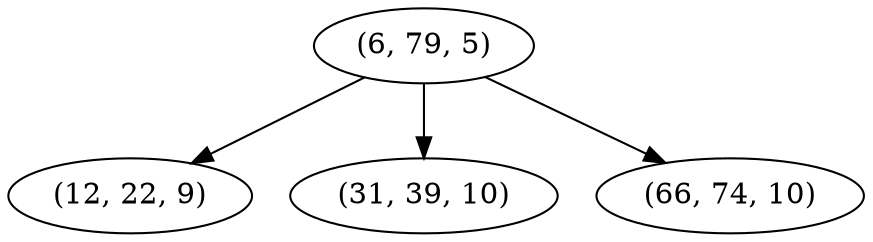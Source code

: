 digraph tree {
    "(6, 79, 5)";
    "(12, 22, 9)";
    "(31, 39, 10)";
    "(66, 74, 10)";
    "(6, 79, 5)" -> "(12, 22, 9)";
    "(6, 79, 5)" -> "(31, 39, 10)";
    "(6, 79, 5)" -> "(66, 74, 10)";
}

